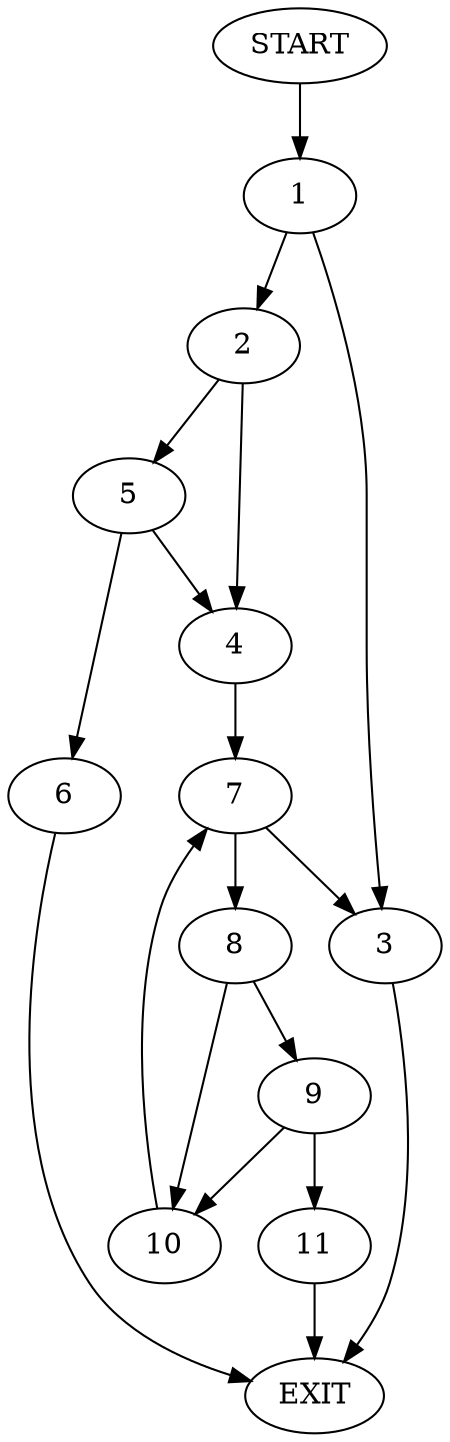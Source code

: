 digraph {
0 [label="START"]
12 [label="EXIT"]
0 -> 1
1 -> 2
1 -> 3
3 -> 12
2 -> 4
2 -> 5
5 -> 4
5 -> 6
4 -> 7
6 -> 12
7 -> 8
7 -> 3
8 -> 9
8 -> 10
9 -> 11
9 -> 10
10 -> 7
11 -> 12
}
